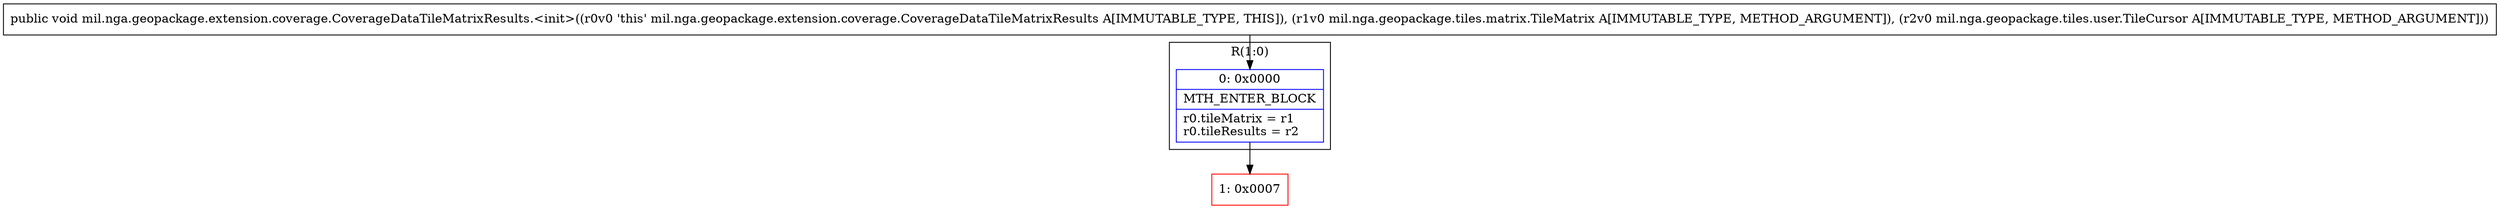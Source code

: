digraph "CFG formil.nga.geopackage.extension.coverage.CoverageDataTileMatrixResults.\<init\>(Lmil\/nga\/geopackage\/tiles\/matrix\/TileMatrix;Lmil\/nga\/geopackage\/tiles\/user\/TileCursor;)V" {
subgraph cluster_Region_2012839346 {
label = "R(1:0)";
node [shape=record,color=blue];
Node_0 [shape=record,label="{0\:\ 0x0000|MTH_ENTER_BLOCK\l|r0.tileMatrix = r1\lr0.tileResults = r2\l}"];
}
Node_1 [shape=record,color=red,label="{1\:\ 0x0007}"];
MethodNode[shape=record,label="{public void mil.nga.geopackage.extension.coverage.CoverageDataTileMatrixResults.\<init\>((r0v0 'this' mil.nga.geopackage.extension.coverage.CoverageDataTileMatrixResults A[IMMUTABLE_TYPE, THIS]), (r1v0 mil.nga.geopackage.tiles.matrix.TileMatrix A[IMMUTABLE_TYPE, METHOD_ARGUMENT]), (r2v0 mil.nga.geopackage.tiles.user.TileCursor A[IMMUTABLE_TYPE, METHOD_ARGUMENT])) }"];
MethodNode -> Node_0;
Node_0 -> Node_1;
}

